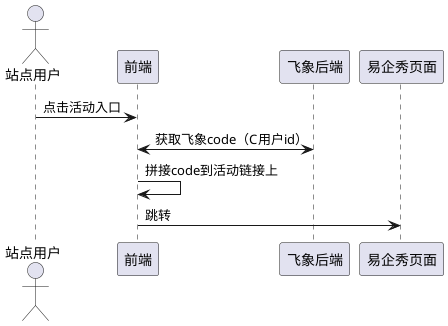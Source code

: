 @startuml
actor 站点用户
站点用户 -> 前端: 点击活动入口
前端 <-> 飞象后端: 获取飞象code（C用户id）
前端 -> 前端: 拼接code到活动链接上
前端 -> 易企秀页面: 跳转
@enduml


